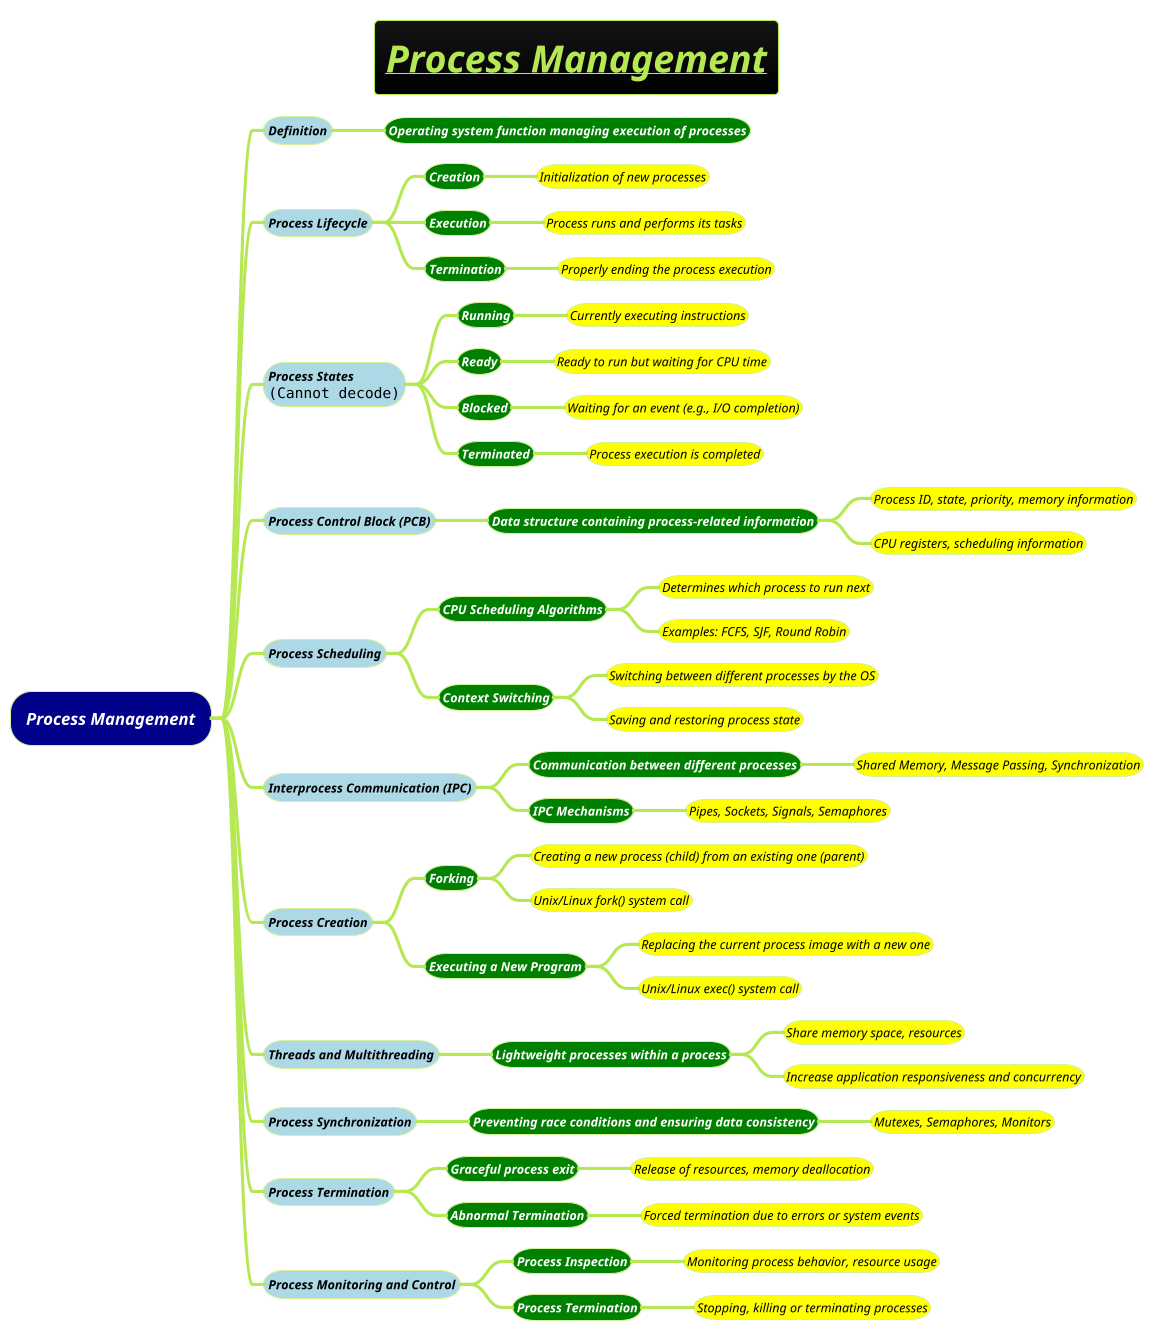 @startmindmap
title =<i><b><u>Process Management
!theme hacker

*[#darkblue] <i><color #white>Process Management
**[#lightblue] <i><color #black><size:12>Definition
***[#green] <b><i><color #white><size:12>Operating system function managing execution of processes
**[#lightblue] <i><color #black><size:12>Process Lifecycle
***[#green] <b><i><color #white><size:12>Creation
****[#yellow] <i><color #black><size:12>Initialization of new processes
***[#green] <b><i><color #white><size:12>Execution
****[#yellow] <i><color #black><size:12>Process runs and performs its tasks
***[#green] <b><i><color #white><size:12>Termination
****[#yellow] <i><color #black><size:12>Properly ending the process execution
**[#lightblue] <i><color #black><size:12>Process States\n<img:images/img_2.png{scale=.9}>
***[#green] <b><i><color #white><size:12>Running
****[#yellow] <i><color #black><size:12>Currently executing instructions
***[#green] <b><i><color #white><size:12>Ready
****[#yellow] <i><color #black><size:12>Ready to run but waiting for CPU time
***[#green] <b><i><color #white><size:12>Blocked
****[#yellow] <i><color #black><size:12>Waiting for an event (e.g., I/O completion)
***[#green] <b><i><color #white><size:12>Terminated
****[#yellow] <i><color #black><size:12>Process execution is completed
**[#lightblue] <i><color #black><size:12>Process Control Block (PCB)
***[#green] <b><i><color #white><size:12>Data structure containing process-related information
****[#yellow] <i><color #black><size:12>Process ID, state, priority, memory information
****[#yellow] <i><color #black><size:12>CPU registers, scheduling information
**[#lightblue] <i><color #black><size:12>Process Scheduling
***[#green] <b><i><color #white><size:12>CPU Scheduling Algorithms
****[#yellow] <i><color #black><size:12>Determines which process to run next
****[#yellow] <i><color #black><size:12>Examples: FCFS, SJF, Round Robin
***[#green] <b><i><color #white><size:12>Context Switching
****[#yellow] <i><color #black><size:12>Switching between different processes by the OS
****[#yellow] <i><color #black><size:12>Saving and restoring process state
**[#lightblue] <i><color #black><size:12>Interprocess Communication (IPC)
***[#green] <b><i><color #white><size:12>Communication between different processes
****[#yellow] <i><color #black><size:12>Shared Memory, Message Passing, Synchronization
***[#green] <b><i><color #white><size:12>IPC Mechanisms
****[#yellow] <i><color #black><size:12>Pipes, Sockets, Signals, Semaphores
**[#lightblue] <i><color #black><size:12>Process Creation
***[#green] <b><i><color #white><size:12>Forking
****[#yellow] <i><color #black><size:12>Creating a new process (child) from an existing one (parent)
****[#yellow] <i><color #black><size:12>Unix/Linux fork() system call
***[#green] <b><i><color #white><size:12>Executing a New Program
****[#yellow] <i><color #black><size:12>Replacing the current process image with a new one
****[#yellow] <i><color #black><size:12>Unix/Linux exec() system call
**[#lightblue] <i><color #black><size:12>Threads and Multithreading
***[#green] <b><i><color #white><size:12>Lightweight processes within a process
****[#yellow] <i><color #black><size:12>Share memory space, resources
****[#yellow] <i><color #black><size:12>Increase application responsiveness and concurrency
**[#lightblue] <i><color #black><size:12>Process Synchronization
***[#green] <b><i><color #white><size:12>Preventing race conditions and ensuring data consistency
****[#yellow] <i><color #black><size:12>Mutexes, Semaphores, Monitors
**[#lightblue] <i><color #black><size:12>Process Termination
***[#green] <b><i><color #white><size:12>Graceful process exit
****[#yellow] <i><color #black><size:12>Release of resources, memory deallocation
***[#green] <b><i><color #white><size:12>Abnormal Termination
****[#yellow] <i><color #black><size:12>Forced termination due to errors or system events
**[#lightblue] <i><color #black><size:12>Process Monitoring and Control
***[#green] <b><i><color #white><size:12>Process Inspection
****[#yellow] <i><color #black><size:12>Monitoring process behavior, resource usage
***[#green] <b><i><color #white><size:12>Process Termination
****[#yellow] <i><color #black><size:12>Stopping, killing or terminating processes
@endmindmap
